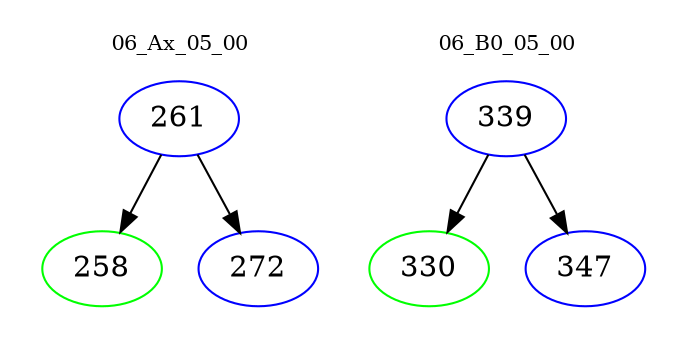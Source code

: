 digraph{
subgraph cluster_0 {
color = white
label = "06_Ax_05_00";
fontsize=10;
T0_261 [label="261", color="blue"]
T0_261 -> T0_258 [color="black"]
T0_258 [label="258", color="green"]
T0_261 -> T0_272 [color="black"]
T0_272 [label="272", color="blue"]
}
subgraph cluster_1 {
color = white
label = "06_B0_05_00";
fontsize=10;
T1_339 [label="339", color="blue"]
T1_339 -> T1_330 [color="black"]
T1_330 [label="330", color="green"]
T1_339 -> T1_347 [color="black"]
T1_347 [label="347", color="blue"]
}
}
